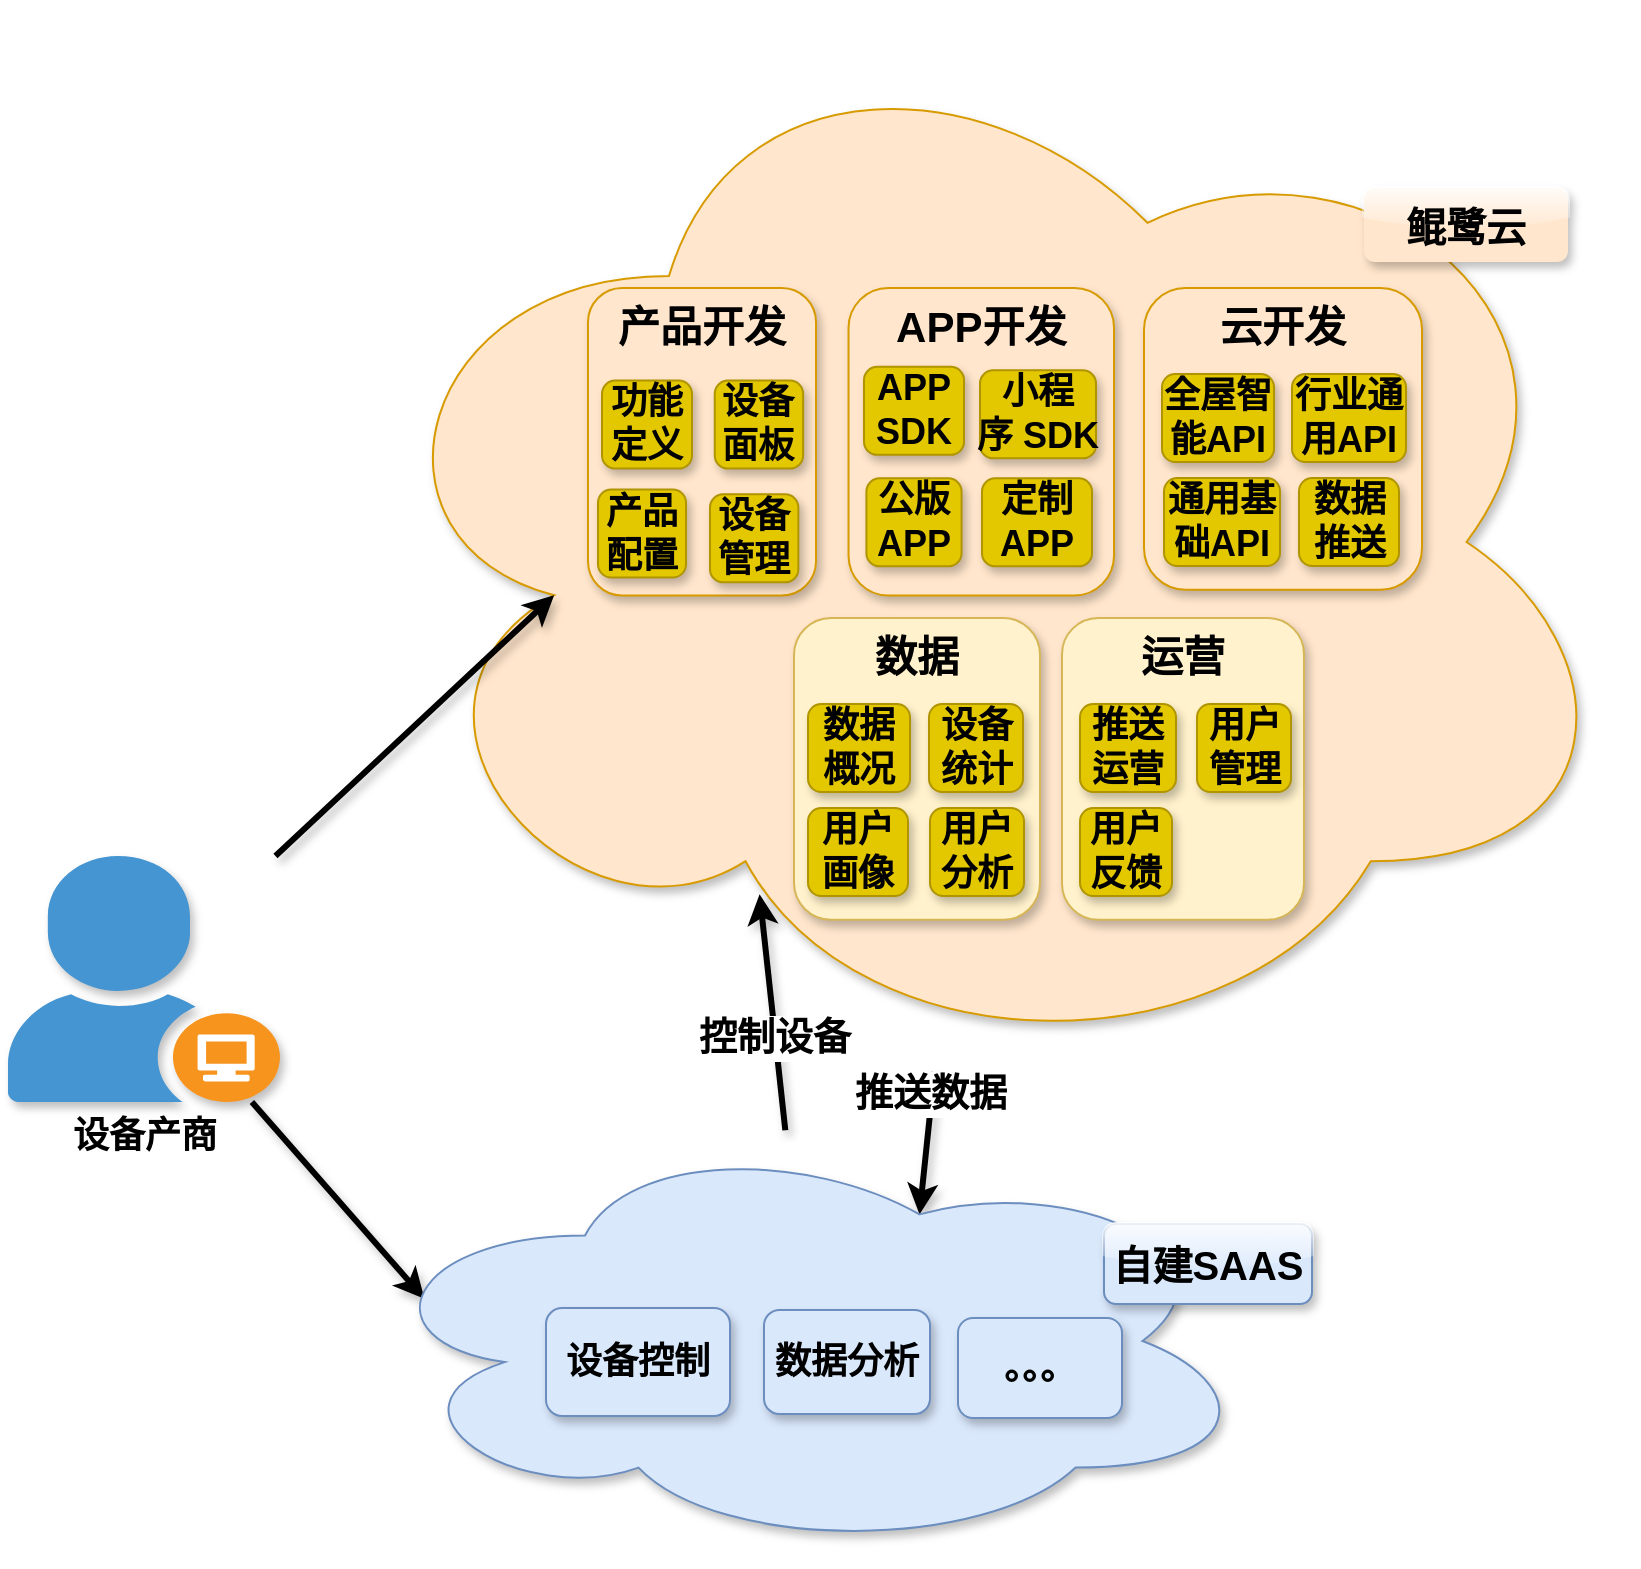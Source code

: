 <mxfile version="14.8.0" type="github">
  <diagram id="Ht1M8jgEwFfnCIfOTk4-" name="Page-1">
    <mxGraphModel dx="1283" dy="772" grid="0" gridSize="10" guides="1" tooltips="1" connect="1" arrows="1" fold="1" page="1" pageScale="1" pageWidth="1169" pageHeight="827" math="0" shadow="0">
      <root>
        <mxCell id="0" />
        <mxCell id="1" parent="0" />
        <mxCell id="YC4KUCPlz97BvsWAq6QE-86" style="edgeStyle=none;rounded=0;sketch=0;orthogonalLoop=1;jettySize=auto;html=1;entryX=0.625;entryY=0.2;entryDx=0;entryDy=0;entryPerimeter=0;shadow=1;fontSize=19;strokeWidth=3;" edge="1" parent="1" source="YC4KUCPlz97BvsWAq6QE-77" target="YC4KUCPlz97BvsWAq6QE-78">
          <mxGeometry relative="1" as="geometry" />
        </mxCell>
        <mxCell id="YC4KUCPlz97BvsWAq6QE-88" value="推送数据" style="edgeLabel;html=1;align=center;verticalAlign=middle;resizable=0;points=[];fontSize=19;fontStyle=1" vertex="1" connectable="0" parent="YC4KUCPlz97BvsWAq6QE-86">
          <mxGeometry x="-0.695" y="-1" relative="1" as="geometry">
            <mxPoint as="offset" />
          </mxGeometry>
        </mxCell>
        <mxCell id="YC4KUCPlz97BvsWAq6QE-77" value="" style="ellipse;shape=cloud;whiteSpace=wrap;html=1;rounded=1;glass=0;sketch=0;fontSize=17;fillColor=#ffe6cc;strokeColor=#d79b00;shadow=1;" vertex="1" parent="1">
          <mxGeometry x="264" y="36" width="638" height="532" as="geometry" />
        </mxCell>
        <mxCell id="YC4KUCPlz97BvsWAq6QE-39" style="rounded=0;orthogonalLoop=1;jettySize=auto;html=1;fontSize=17;strokeWidth=3;shadow=1;sketch=0;entryX=0.16;entryY=0.55;entryDx=0;entryDy=0;entryPerimeter=0;" edge="1" parent="1" source="YC4KUCPlz97BvsWAq6QE-35" target="YC4KUCPlz97BvsWAq6QE-77">
          <mxGeometry relative="1" as="geometry">
            <mxPoint x="352" y="377.2" as="targetPoint" />
          </mxGeometry>
        </mxCell>
        <mxCell id="YC4KUCPlz97BvsWAq6QE-76" style="edgeStyle=none;rounded=0;orthogonalLoop=1;jettySize=auto;html=1;entryX=0.07;entryY=0.4;entryDx=0;entryDy=0;fontSize=17;entryPerimeter=0;strokeWidth=3;shadow=1;" edge="1" parent="1" source="YC4KUCPlz97BvsWAq6QE-35" target="YC4KUCPlz97BvsWAq6QE-78">
          <mxGeometry relative="1" as="geometry">
            <mxPoint x="143" y="855" as="targetPoint" />
          </mxGeometry>
        </mxCell>
        <mxCell id="YC4KUCPlz97BvsWAq6QE-35" value="设备产商" style="shadow=1;dashed=0;html=1;strokeColor=none;fillColor=#4495D1;labelPosition=center;verticalLabelPosition=bottom;verticalAlign=top;align=center;outlineConnect=0;shape=mxgraph.veeam.company_user;fontSize=18;fontStyle=1" vertex="1" parent="1">
          <mxGeometry x="93" y="459" width="136" height="123" as="geometry" />
        </mxCell>
        <mxCell id="YC4KUCPlz97BvsWAq6QE-47" value="产品开发" style="verticalAlign=top;fontStyle=1;fontSize=21;shadow=1;rounded=1;glass=0;sketch=0;fillColor=#ffe6cc;strokeColor=#d79b00;" vertex="1" parent="1">
          <mxGeometry x="383" y="175" width="114" height="153.75" as="geometry" />
        </mxCell>
        <mxCell id="YC4KUCPlz97BvsWAq6QE-48" value="功能定义" style="rounded=1;whiteSpace=wrap;html=1;fontSize=18;fontStyle=1;fillColor=#e3c800;strokeColor=#B09500;fontColor=#000000;shadow=1;glass=0;sketch=0;" vertex="1" parent="1">
          <mxGeometry x="390" y="221.3" width="45" height="44" as="geometry" />
        </mxCell>
        <mxCell id="YC4KUCPlz97BvsWAq6QE-49" value="设备面板" style="rounded=1;whiteSpace=wrap;html=1;fontSize=18;fontStyle=1;fillColor=#e3c800;strokeColor=#B09500;fontColor=#000000;shadow=1;glass=0;sketch=0;" vertex="1" parent="1">
          <mxGeometry x="446.38" y="221.3" width="44.18" height="44" as="geometry" />
        </mxCell>
        <mxCell id="YC4KUCPlz97BvsWAq6QE-50" value="产品配置" style="rounded=1;whiteSpace=wrap;html=1;fontSize=18;fontStyle=1;fillColor=#e3c800;strokeColor=#B09500;fontColor=#000000;shadow=1;glass=0;sketch=0;" vertex="1" parent="1">
          <mxGeometry x="388" y="275.75" width="44" height="44" as="geometry" />
        </mxCell>
        <mxCell id="YC4KUCPlz97BvsWAq6QE-51" value="APP开发" style="verticalAlign=top;fontStyle=1;fontSize=21;shadow=1;rounded=1;glass=0;sketch=0;fillColor=#ffe6cc;strokeColor=#d79b00;" vertex="1" parent="1">
          <mxGeometry x="513.28" y="175" width="132.72" height="153.75" as="geometry" />
        </mxCell>
        <mxCell id="YC4KUCPlz97BvsWAq6QE-52" value="APP SDK" style="rounded=1;whiteSpace=wrap;html=1;fontSize=18;fontStyle=1;fillColor=#e3c800;strokeColor=#B09500;fontColor=#000000;shadow=1;glass=0;sketch=0;" vertex="1" parent="1">
          <mxGeometry x="521" y="214.43" width="50" height="44" as="geometry" />
        </mxCell>
        <mxCell id="YC4KUCPlz97BvsWAq6QE-53" value="小程序&amp;nbsp;SDK" style="rounded=1;whiteSpace=wrap;html=1;fontSize=18;fontStyle=1;fillColor=#e3c800;strokeColor=#B09500;fontColor=#000000;shadow=1;glass=0;sketch=0;" vertex="1" parent="1">
          <mxGeometry x="579" y="216.18" width="58" height="44" as="geometry" />
        </mxCell>
        <mxCell id="YC4KUCPlz97BvsWAq6QE-54" value="定制APP" style="rounded=1;whiteSpace=wrap;html=1;fontSize=18;fontStyle=1;fillColor=#e3c800;strokeColor=#B09500;fontColor=#000000;shadow=1;glass=0;sketch=0;" vertex="1" parent="1">
          <mxGeometry x="580" y="270.18" width="55" height="44" as="geometry" />
        </mxCell>
        <mxCell id="YC4KUCPlz97BvsWAq6QE-55" value="公版APP" style="rounded=1;whiteSpace=wrap;html=1;fontSize=18;fontStyle=1;fillColor=#e3c800;strokeColor=#B09500;fontColor=#000000;shadow=1;glass=0;sketch=0;" vertex="1" parent="1">
          <mxGeometry x="522.21" y="270.18" width="47.57" height="44" as="geometry" />
        </mxCell>
        <mxCell id="YC4KUCPlz97BvsWAq6QE-56" value="云开发" style="verticalAlign=top;fontStyle=1;fontSize=21;shadow=1;rounded=1;glass=0;sketch=0;fillColor=#ffe6cc;strokeColor=#d79b00;" vertex="1" parent="1">
          <mxGeometry x="661" y="175" width="139" height="150.88" as="geometry" />
        </mxCell>
        <mxCell id="YC4KUCPlz97BvsWAq6QE-57" value="全屋智能API" style="rounded=1;whiteSpace=wrap;html=1;fontSize=18;fontStyle=1;fillColor=#e3c800;strokeColor=#B09500;fontColor=#000000;shadow=1;glass=0;sketch=0;" vertex="1" parent="1">
          <mxGeometry x="670" y="218" width="56" height="44" as="geometry" />
        </mxCell>
        <mxCell id="YC4KUCPlz97BvsWAq6QE-58" value="通用基础API" style="rounded=1;whiteSpace=wrap;html=1;fontSize=18;fontStyle=1;fillColor=#e3c800;strokeColor=#B09500;fontColor=#000000;shadow=1;glass=0;sketch=0;" vertex="1" parent="1">
          <mxGeometry x="671" y="270" width="58" height="44" as="geometry" />
        </mxCell>
        <mxCell id="YC4KUCPlz97BvsWAq6QE-59" value="数据推送" style="rounded=1;whiteSpace=wrap;html=1;fontSize=18;fontStyle=1;fillColor=#e3c800;strokeColor=#B09500;fontColor=#000000;shadow=1;glass=0;sketch=0;" vertex="1" parent="1">
          <mxGeometry x="738.5" y="270" width="50" height="44" as="geometry" />
        </mxCell>
        <mxCell id="YC4KUCPlz97BvsWAq6QE-60" value="行业通用API" style="rounded=1;whiteSpace=wrap;html=1;fontSize=18;fontStyle=1;fillColor=#e3c800;strokeColor=#B09500;fontColor=#000000;shadow=1;glass=0;sketch=0;" vertex="1" parent="1">
          <mxGeometry x="735" y="218" width="57" height="44" as="geometry" />
        </mxCell>
        <mxCell id="YC4KUCPlz97BvsWAq6QE-61" value="设备管理" style="rounded=1;whiteSpace=wrap;html=1;fontSize=18;fontStyle=1;fillColor=#e3c800;strokeColor=#B09500;fontColor=#000000;shadow=1;glass=0;sketch=0;" vertex="1" parent="1">
          <mxGeometry x="444" y="278.18" width="44.18" height="44" as="geometry" />
        </mxCell>
        <mxCell id="YC4KUCPlz97BvsWAq6QE-62" value="数据" style="verticalAlign=top;fontStyle=1;fontSize=21;shadow=1;rounded=1;glass=0;sketch=0;fillColor=#fff2cc;strokeColor=#d6b656;" vertex="1" parent="1">
          <mxGeometry x="486" y="340" width="123" height="150.88" as="geometry" />
        </mxCell>
        <mxCell id="YC4KUCPlz97BvsWAq6QE-63" value="数据概况" style="rounded=1;whiteSpace=wrap;html=1;fontSize=18;fontStyle=1;fillColor=#e3c800;strokeColor=#B09500;fontColor=#000000;shadow=1;glass=0;sketch=0;" vertex="1" parent="1">
          <mxGeometry x="493" y="383" width="51" height="44" as="geometry" />
        </mxCell>
        <mxCell id="YC4KUCPlz97BvsWAq6QE-64" value="设备统计" style="rounded=1;whiteSpace=wrap;html=1;fontSize=18;fontStyle=1;fillColor=#e3c800;strokeColor=#B09500;fontColor=#000000;shadow=1;glass=0;sketch=0;" vertex="1" parent="1">
          <mxGeometry x="553.5" y="383" width="47" height="44" as="geometry" />
        </mxCell>
        <mxCell id="YC4KUCPlz97BvsWAq6QE-65" value="用户分析" style="rounded=1;whiteSpace=wrap;html=1;fontSize=18;fontStyle=1;fillColor=#e3c800;strokeColor=#B09500;fontColor=#000000;shadow=1;glass=0;sketch=0;" vertex="1" parent="1">
          <mxGeometry x="554" y="435" width="47" height="44" as="geometry" />
        </mxCell>
        <mxCell id="YC4KUCPlz97BvsWAq6QE-66" value="用户画像" style="rounded=1;whiteSpace=wrap;html=1;fontSize=18;fontStyle=1;fillColor=#e3c800;strokeColor=#B09500;fontColor=#000000;shadow=1;glass=0;sketch=0;" vertex="1" parent="1">
          <mxGeometry x="493" y="435" width="50" height="44" as="geometry" />
        </mxCell>
        <mxCell id="YC4KUCPlz97BvsWAq6QE-67" value="运营" style="verticalAlign=top;fontStyle=1;fontSize=21;shadow=1;rounded=1;glass=0;sketch=0;fillColor=#fff2cc;strokeColor=#d6b656;" vertex="1" parent="1">
          <mxGeometry x="620" y="340" width="121" height="150.88" as="geometry" />
        </mxCell>
        <mxCell id="YC4KUCPlz97BvsWAq6QE-68" value="推送运营" style="rounded=1;whiteSpace=wrap;html=1;fontSize=18;fontStyle=1;fillColor=#e3c800;strokeColor=#B09500;fontColor=#000000;shadow=1;glass=0;sketch=0;" vertex="1" parent="1">
          <mxGeometry x="629" y="383" width="48" height="44" as="geometry" />
        </mxCell>
        <mxCell id="YC4KUCPlz97BvsWAq6QE-69" value="用户管理" style="rounded=1;whiteSpace=wrap;html=1;fontSize=18;fontStyle=1;fillColor=#e3c800;strokeColor=#B09500;fontColor=#000000;shadow=1;glass=0;sketch=0;" vertex="1" parent="1">
          <mxGeometry x="687.5" y="383" width="47" height="44" as="geometry" />
        </mxCell>
        <mxCell id="YC4KUCPlz97BvsWAq6QE-70" value="用户反馈" style="rounded=1;whiteSpace=wrap;html=1;fontSize=18;fontStyle=1;fillColor=#e3c800;strokeColor=#B09500;fontColor=#000000;shadow=1;glass=0;sketch=0;" vertex="1" parent="1">
          <mxGeometry x="629" y="435" width="46" height="44" as="geometry" />
        </mxCell>
        <mxCell id="YC4KUCPlz97BvsWAq6QE-85" style="edgeStyle=none;rounded=0;sketch=0;orthogonalLoop=1;jettySize=auto;html=1;entryX=0.321;entryY=0.831;entryDx=0;entryDy=0;entryPerimeter=0;shadow=1;fontSize=19;strokeWidth=3;" edge="1" parent="1" source="YC4KUCPlz97BvsWAq6QE-78" target="YC4KUCPlz97BvsWAq6QE-77">
          <mxGeometry relative="1" as="geometry" />
        </mxCell>
        <mxCell id="YC4KUCPlz97BvsWAq6QE-87" value="控制设备" style="edgeLabel;html=1;align=center;verticalAlign=middle;resizable=0;points=[];fontSize=19;fontStyle=1" vertex="1" connectable="0" parent="YC4KUCPlz97BvsWAq6QE-85">
          <mxGeometry x="-0.218" y="1" relative="1" as="geometry">
            <mxPoint as="offset" />
          </mxGeometry>
        </mxCell>
        <mxCell id="YC4KUCPlz97BvsWAq6QE-78" value="" style="ellipse;shape=cloud;whiteSpace=wrap;html=1;rounded=1;glass=0;sketch=0;fontSize=17;fillColor=#dae8fc;strokeColor=#6c8ebf;shadow=1;" vertex="1" parent="1">
          <mxGeometry x="270" y="596" width="446" height="211" as="geometry" />
        </mxCell>
        <mxCell id="YC4KUCPlz97BvsWAq6QE-80" value="鲲鹭云" style="text;html=1;fillColor=#ffe6cc;align=center;verticalAlign=middle;whiteSpace=wrap;rounded=1;glass=1;sketch=0;fontSize=20;fontStyle=1;shadow=1;" vertex="1" parent="1">
          <mxGeometry x="771" y="125" width="102" height="37" as="geometry" />
        </mxCell>
        <mxCell id="YC4KUCPlz97BvsWAq6QE-81" value="设备控制" style="rounded=1;whiteSpace=wrap;html=1;fontSize=18;fontStyle=1;fillColor=#dae8fc;strokeColor=#6c8ebf;shadow=1;glass=0;sketch=0;" vertex="1" parent="1">
          <mxGeometry x="362" y="685" width="92" height="54" as="geometry" />
        </mxCell>
        <mxCell id="YC4KUCPlz97BvsWAq6QE-82" value="数据分析" style="rounded=1;whiteSpace=wrap;html=1;fontSize=18;fontStyle=1;fillColor=#dae8fc;strokeColor=#6c8ebf;shadow=1;glass=0;sketch=0;" vertex="1" parent="1">
          <mxGeometry x="471" y="686" width="83" height="52" as="geometry" />
        </mxCell>
        <mxCell id="YC4KUCPlz97BvsWAq6QE-83" value="。。。" style="rounded=1;whiteSpace=wrap;html=1;fontSize=18;fontStyle=1;fillColor=#dae8fc;strokeColor=#6c8ebf;shadow=1;glass=0;sketch=0;" vertex="1" parent="1">
          <mxGeometry x="568" y="690" width="82" height="50" as="geometry" />
        </mxCell>
        <mxCell id="YC4KUCPlz97BvsWAq6QE-84" value="自建SAAS" style="text;html=1;fillColor=#dae8fc;align=center;verticalAlign=middle;whiteSpace=wrap;rounded=1;glass=1;sketch=0;fontSize=20;fontStyle=1;shadow=1;strokeColor=#6c8ebf;" vertex="1" parent="1">
          <mxGeometry x="641" y="643" width="104" height="40" as="geometry" />
        </mxCell>
      </root>
    </mxGraphModel>
  </diagram>
</mxfile>

